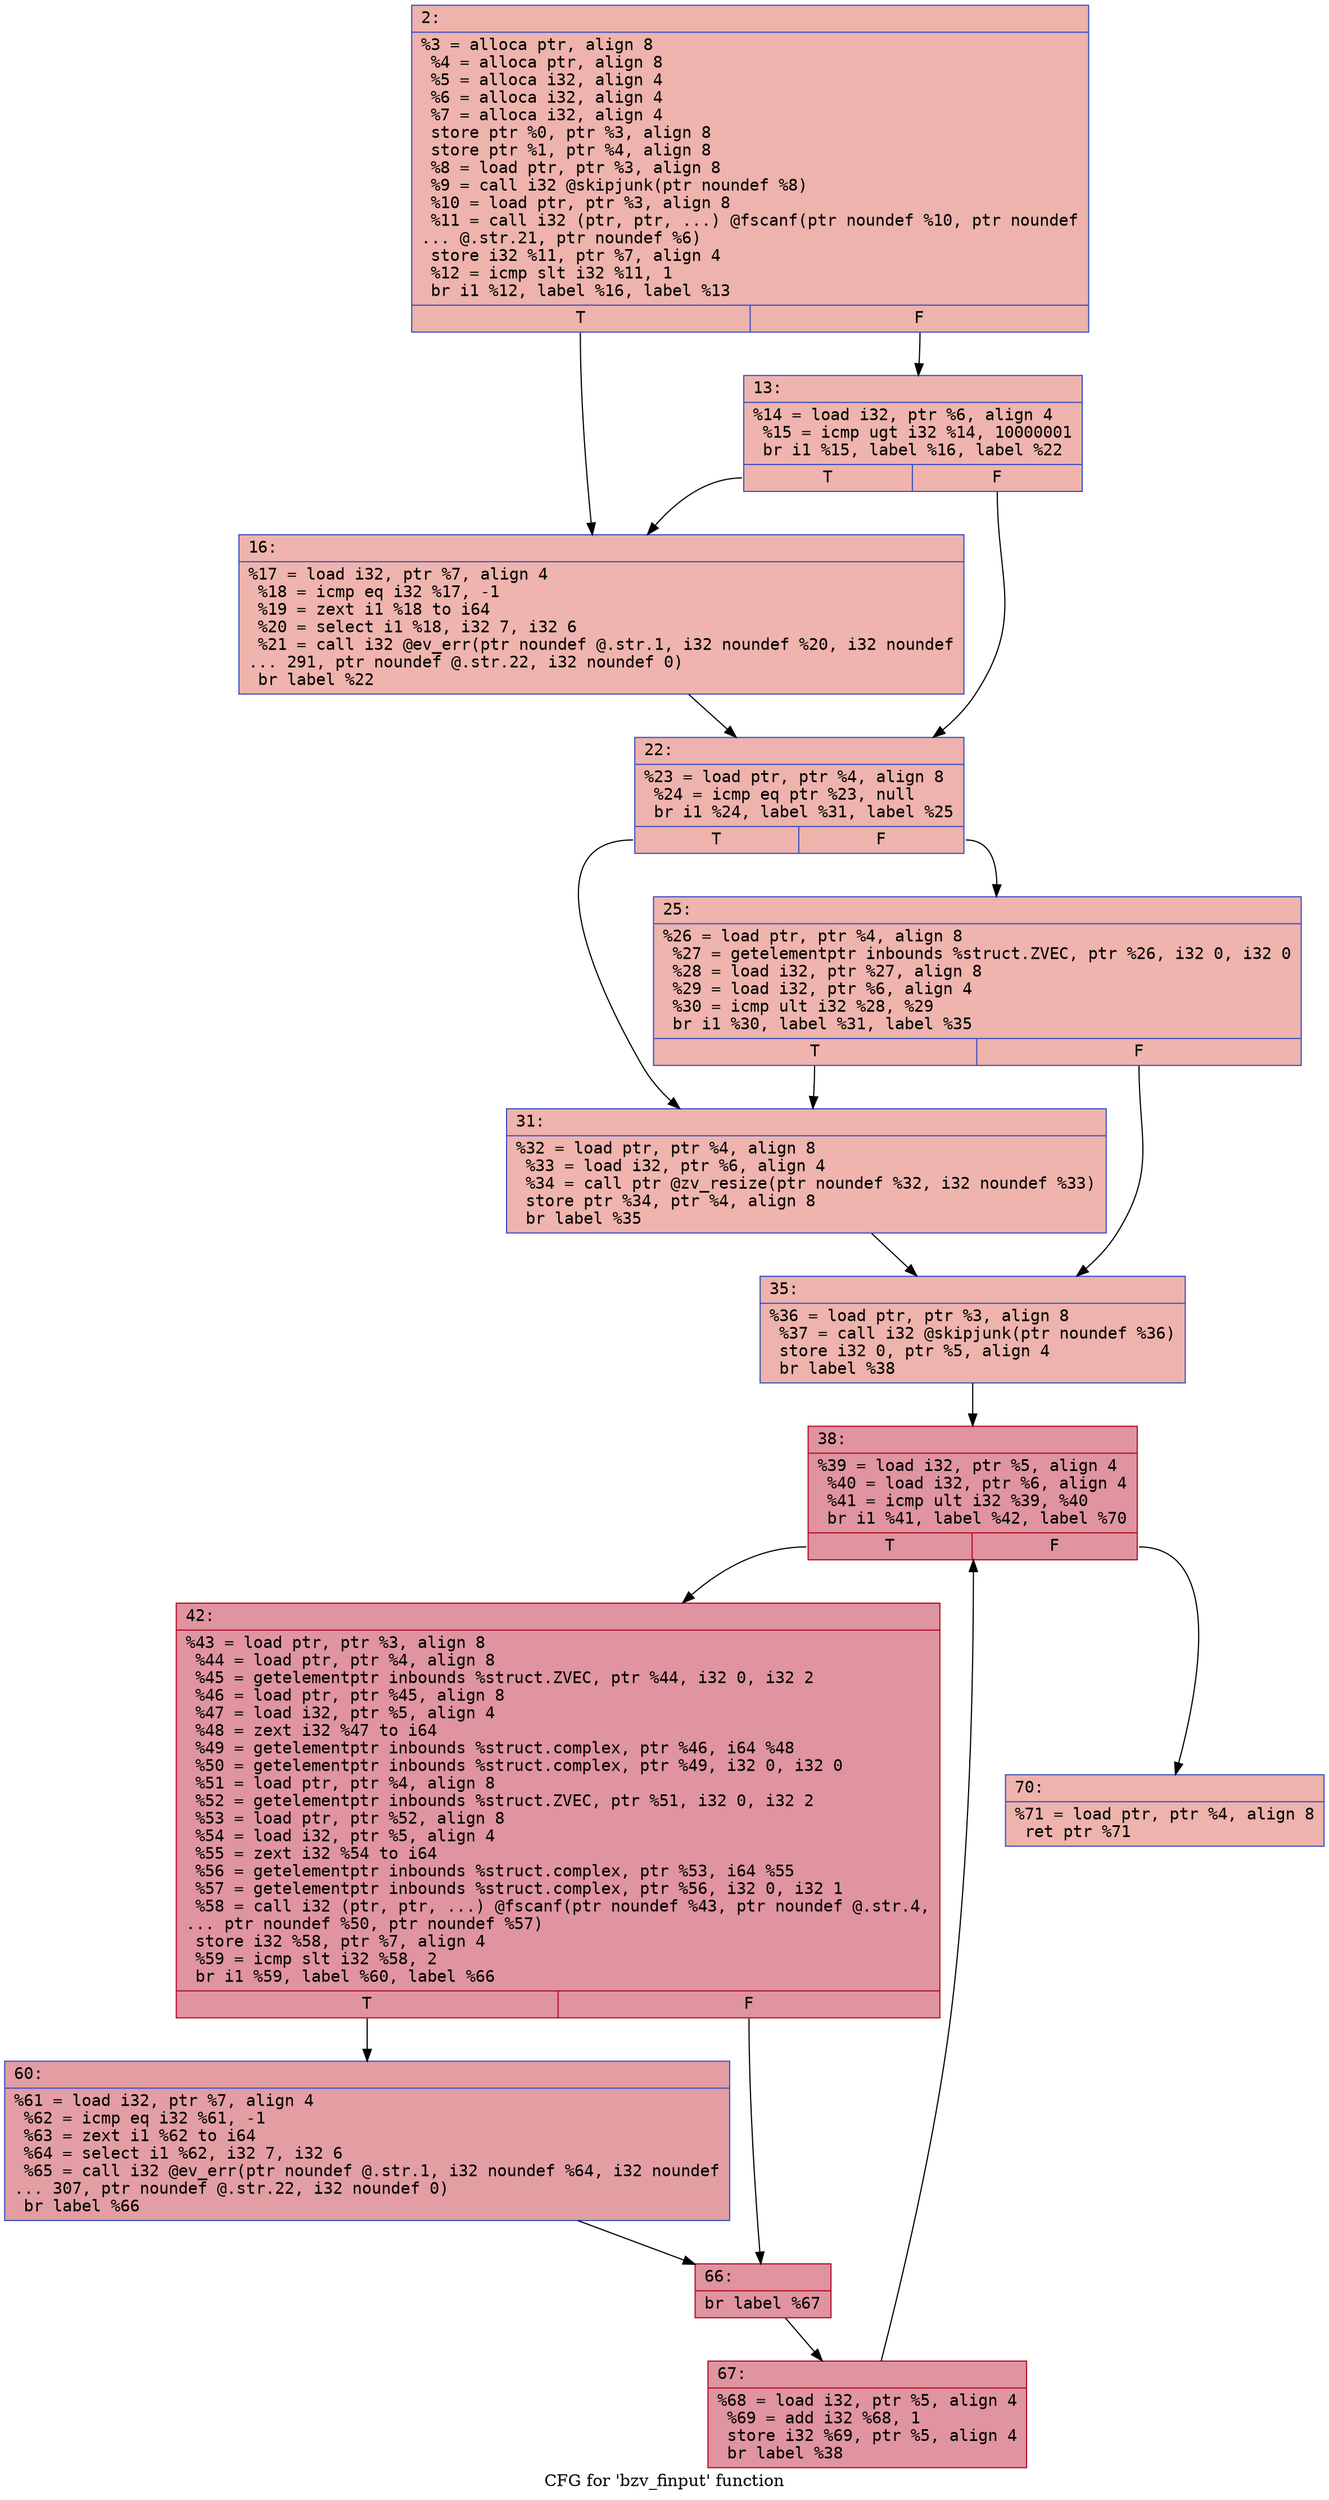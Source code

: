digraph "CFG for 'bzv_finput' function" {
	label="CFG for 'bzv_finput' function";

	Node0x60000276caf0 [shape=record,color="#3d50c3ff", style=filled, fillcolor="#d6524470" fontname="Courier",label="{2:\l|  %3 = alloca ptr, align 8\l  %4 = alloca ptr, align 8\l  %5 = alloca i32, align 4\l  %6 = alloca i32, align 4\l  %7 = alloca i32, align 4\l  store ptr %0, ptr %3, align 8\l  store ptr %1, ptr %4, align 8\l  %8 = load ptr, ptr %3, align 8\l  %9 = call i32 @skipjunk(ptr noundef %8)\l  %10 = load ptr, ptr %3, align 8\l  %11 = call i32 (ptr, ptr, ...) @fscanf(ptr noundef %10, ptr noundef\l... @.str.21, ptr noundef %6)\l  store i32 %11, ptr %7, align 4\l  %12 = icmp slt i32 %11, 1\l  br i1 %12, label %16, label %13\l|{<s0>T|<s1>F}}"];
	Node0x60000276caf0:s0 -> Node0x60000276cbe0[tooltip="2 -> 16\nProbability 37.50%" ];
	Node0x60000276caf0:s1 -> Node0x60000276cb90[tooltip="2 -> 13\nProbability 62.50%" ];
	Node0x60000276cb90 [shape=record,color="#3d50c3ff", style=filled, fillcolor="#d8564670" fontname="Courier",label="{13:\l|  %14 = load i32, ptr %6, align 4\l  %15 = icmp ugt i32 %14, 10000001\l  br i1 %15, label %16, label %22\l|{<s0>T|<s1>F}}"];
	Node0x60000276cb90:s0 -> Node0x60000276cbe0[tooltip="13 -> 16\nProbability 50.00%" ];
	Node0x60000276cb90:s1 -> Node0x60000276cc30[tooltip="13 -> 22\nProbability 50.00%" ];
	Node0x60000276cbe0 [shape=record,color="#3d50c3ff", style=filled, fillcolor="#d8564670" fontname="Courier",label="{16:\l|  %17 = load i32, ptr %7, align 4\l  %18 = icmp eq i32 %17, -1\l  %19 = zext i1 %18 to i64\l  %20 = select i1 %18, i32 7, i32 6\l  %21 = call i32 @ev_err(ptr noundef @.str.1, i32 noundef %20, i32 noundef\l... 291, ptr noundef @.str.22, i32 noundef 0)\l  br label %22\l}"];
	Node0x60000276cbe0 -> Node0x60000276cc30[tooltip="16 -> 22\nProbability 100.00%" ];
	Node0x60000276cc30 [shape=record,color="#3d50c3ff", style=filled, fillcolor="#d6524470" fontname="Courier",label="{22:\l|  %23 = load ptr, ptr %4, align 8\l  %24 = icmp eq ptr %23, null\l  br i1 %24, label %31, label %25\l|{<s0>T|<s1>F}}"];
	Node0x60000276cc30:s0 -> Node0x60000276ccd0[tooltip="22 -> 31\nProbability 37.50%" ];
	Node0x60000276cc30:s1 -> Node0x60000276cc80[tooltip="22 -> 25\nProbability 62.50%" ];
	Node0x60000276cc80 [shape=record,color="#3d50c3ff", style=filled, fillcolor="#d8564670" fontname="Courier",label="{25:\l|  %26 = load ptr, ptr %4, align 8\l  %27 = getelementptr inbounds %struct.ZVEC, ptr %26, i32 0, i32 0\l  %28 = load i32, ptr %27, align 8\l  %29 = load i32, ptr %6, align 4\l  %30 = icmp ult i32 %28, %29\l  br i1 %30, label %31, label %35\l|{<s0>T|<s1>F}}"];
	Node0x60000276cc80:s0 -> Node0x60000276ccd0[tooltip="25 -> 31\nProbability 50.00%" ];
	Node0x60000276cc80:s1 -> Node0x60000276cd20[tooltip="25 -> 35\nProbability 50.00%" ];
	Node0x60000276ccd0 [shape=record,color="#3d50c3ff", style=filled, fillcolor="#d8564670" fontname="Courier",label="{31:\l|  %32 = load ptr, ptr %4, align 8\l  %33 = load i32, ptr %6, align 4\l  %34 = call ptr @zv_resize(ptr noundef %32, i32 noundef %33)\l  store ptr %34, ptr %4, align 8\l  br label %35\l}"];
	Node0x60000276ccd0 -> Node0x60000276cd20[tooltip="31 -> 35\nProbability 100.00%" ];
	Node0x60000276cd20 [shape=record,color="#3d50c3ff", style=filled, fillcolor="#d6524470" fontname="Courier",label="{35:\l|  %36 = load ptr, ptr %3, align 8\l  %37 = call i32 @skipjunk(ptr noundef %36)\l  store i32 0, ptr %5, align 4\l  br label %38\l}"];
	Node0x60000276cd20 -> Node0x60000276cd70[tooltip="35 -> 38\nProbability 100.00%" ];
	Node0x60000276cd70 [shape=record,color="#b70d28ff", style=filled, fillcolor="#b70d2870" fontname="Courier",label="{38:\l|  %39 = load i32, ptr %5, align 4\l  %40 = load i32, ptr %6, align 4\l  %41 = icmp ult i32 %39, %40\l  br i1 %41, label %42, label %70\l|{<s0>T|<s1>F}}"];
	Node0x60000276cd70:s0 -> Node0x60000276cdc0[tooltip="38 -> 42\nProbability 96.88%" ];
	Node0x60000276cd70:s1 -> Node0x60000276cf00[tooltip="38 -> 70\nProbability 3.12%" ];
	Node0x60000276cdc0 [shape=record,color="#b70d28ff", style=filled, fillcolor="#b70d2870" fontname="Courier",label="{42:\l|  %43 = load ptr, ptr %3, align 8\l  %44 = load ptr, ptr %4, align 8\l  %45 = getelementptr inbounds %struct.ZVEC, ptr %44, i32 0, i32 2\l  %46 = load ptr, ptr %45, align 8\l  %47 = load i32, ptr %5, align 4\l  %48 = zext i32 %47 to i64\l  %49 = getelementptr inbounds %struct.complex, ptr %46, i64 %48\l  %50 = getelementptr inbounds %struct.complex, ptr %49, i32 0, i32 0\l  %51 = load ptr, ptr %4, align 8\l  %52 = getelementptr inbounds %struct.ZVEC, ptr %51, i32 0, i32 2\l  %53 = load ptr, ptr %52, align 8\l  %54 = load i32, ptr %5, align 4\l  %55 = zext i32 %54 to i64\l  %56 = getelementptr inbounds %struct.complex, ptr %53, i64 %55\l  %57 = getelementptr inbounds %struct.complex, ptr %56, i32 0, i32 1\l  %58 = call i32 (ptr, ptr, ...) @fscanf(ptr noundef %43, ptr noundef @.str.4,\l... ptr noundef %50, ptr noundef %57)\l  store i32 %58, ptr %7, align 4\l  %59 = icmp slt i32 %58, 2\l  br i1 %59, label %60, label %66\l|{<s0>T|<s1>F}}"];
	Node0x60000276cdc0:s0 -> Node0x60000276ce10[tooltip="42 -> 60\nProbability 50.00%" ];
	Node0x60000276cdc0:s1 -> Node0x60000276ce60[tooltip="42 -> 66\nProbability 50.00%" ];
	Node0x60000276ce10 [shape=record,color="#3d50c3ff", style=filled, fillcolor="#be242e70" fontname="Courier",label="{60:\l|  %61 = load i32, ptr %7, align 4\l  %62 = icmp eq i32 %61, -1\l  %63 = zext i1 %62 to i64\l  %64 = select i1 %62, i32 7, i32 6\l  %65 = call i32 @ev_err(ptr noundef @.str.1, i32 noundef %64, i32 noundef\l... 307, ptr noundef @.str.22, i32 noundef 0)\l  br label %66\l}"];
	Node0x60000276ce10 -> Node0x60000276ce60[tooltip="60 -> 66\nProbability 100.00%" ];
	Node0x60000276ce60 [shape=record,color="#b70d28ff", style=filled, fillcolor="#b70d2870" fontname="Courier",label="{66:\l|  br label %67\l}"];
	Node0x60000276ce60 -> Node0x60000276ceb0[tooltip="66 -> 67\nProbability 100.00%" ];
	Node0x60000276ceb0 [shape=record,color="#b70d28ff", style=filled, fillcolor="#b70d2870" fontname="Courier",label="{67:\l|  %68 = load i32, ptr %5, align 4\l  %69 = add i32 %68, 1\l  store i32 %69, ptr %5, align 4\l  br label %38\l}"];
	Node0x60000276ceb0 -> Node0x60000276cd70[tooltip="67 -> 38\nProbability 100.00%" ];
	Node0x60000276cf00 [shape=record,color="#3d50c3ff", style=filled, fillcolor="#d6524470" fontname="Courier",label="{70:\l|  %71 = load ptr, ptr %4, align 8\l  ret ptr %71\l}"];
}
